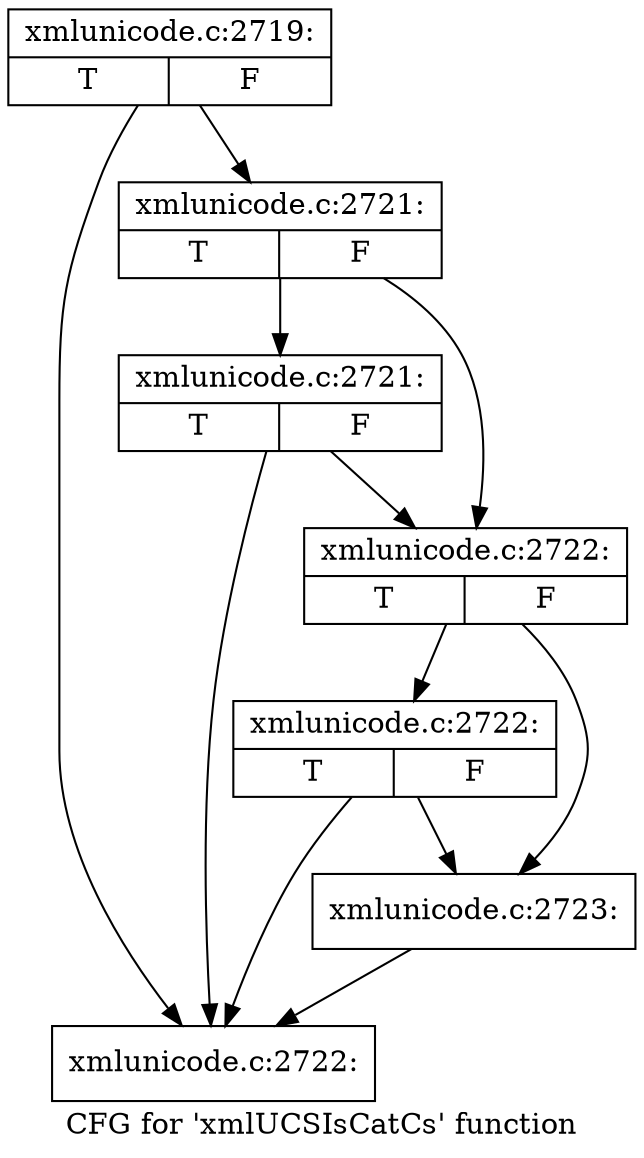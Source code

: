 digraph "CFG for 'xmlUCSIsCatCs' function" {
	label="CFG for 'xmlUCSIsCatCs' function";

	Node0x4eb44a0 [shape=record,label="{xmlunicode.c:2719:|{<s0>T|<s1>F}}"];
	Node0x4eb44a0 -> Node0x4eb4390;
	Node0x4eb44a0 -> Node0x4eb32a0;
	Node0x4eb32a0 [shape=record,label="{xmlunicode.c:2721:|{<s0>T|<s1>F}}"];
	Node0x4eb32a0 -> Node0x4eb3580;
	Node0x4eb32a0 -> Node0x4eb3220;
	Node0x4eb3580 [shape=record,label="{xmlunicode.c:2721:|{<s0>T|<s1>F}}"];
	Node0x4eb3580 -> Node0x4eb4390;
	Node0x4eb3580 -> Node0x4eb3220;
	Node0x4eb3220 [shape=record,label="{xmlunicode.c:2722:|{<s0>T|<s1>F}}"];
	Node0x4eb3220 -> Node0x4eb5210;
	Node0x4eb3220 -> Node0x4eb46b0;
	Node0x4eb5210 [shape=record,label="{xmlunicode.c:2722:|{<s0>T|<s1>F}}"];
	Node0x4eb5210 -> Node0x4eb4390;
	Node0x4eb5210 -> Node0x4eb46b0;
	Node0x4eb46b0 [shape=record,label="{xmlunicode.c:2723:}"];
	Node0x4eb46b0 -> Node0x4eb4390;
	Node0x4eb4390 [shape=record,label="{xmlunicode.c:2722:}"];
}
